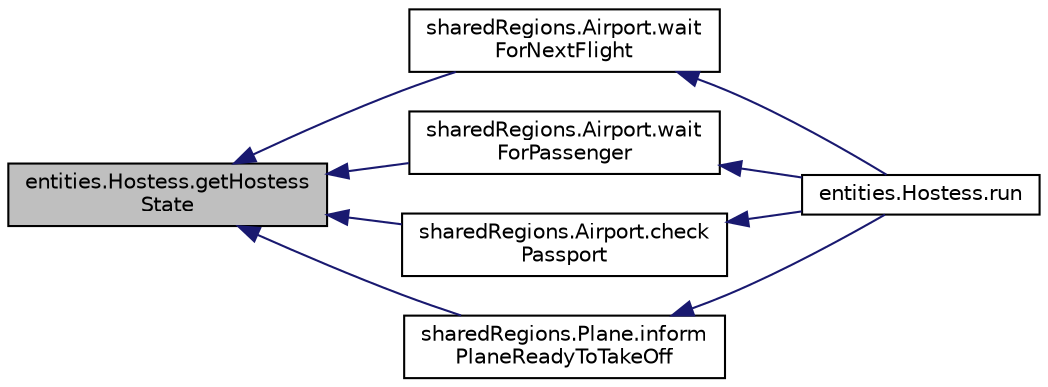 digraph "entities.Hostess.getHostessState"
{
  edge [fontname="Helvetica",fontsize="10",labelfontname="Helvetica",labelfontsize="10"];
  node [fontname="Helvetica",fontsize="10",shape=record];
  rankdir="LR";
  Node3 [label="entities.Hostess.getHostess\lState",height=0.2,width=0.4,color="black", fillcolor="grey75", style="filled", fontcolor="black"];
  Node3 -> Node4 [dir="back",color="midnightblue",fontsize="10",style="solid",fontname="Helvetica"];
  Node4 [label="sharedRegions.Airport.wait\lForNextFlight",height=0.2,width=0.4,color="black", fillcolor="white", style="filled",URL="$classshared_regions_1_1_airport.html#a7ee042433a9a1633605570a11a294ea0"];
  Node4 -> Node5 [dir="back",color="midnightblue",fontsize="10",style="solid",fontname="Helvetica"];
  Node5 [label="entities.Hostess.run",height=0.2,width=0.4,color="black", fillcolor="white", style="filled",URL="$classentities_1_1_hostess.html#a509c1f1c96b0a760860884592c7babd8"];
  Node3 -> Node6 [dir="back",color="midnightblue",fontsize="10",style="solid",fontname="Helvetica"];
  Node6 [label="sharedRegions.Airport.wait\lForPassenger",height=0.2,width=0.4,color="black", fillcolor="white", style="filled",URL="$classshared_regions_1_1_airport.html#af0a8b9670f4f72400f35a790990d96d2"];
  Node6 -> Node5 [dir="back",color="midnightblue",fontsize="10",style="solid",fontname="Helvetica"];
  Node3 -> Node7 [dir="back",color="midnightblue",fontsize="10",style="solid",fontname="Helvetica"];
  Node7 [label="sharedRegions.Airport.check\lPassport",height=0.2,width=0.4,color="black", fillcolor="white", style="filled",URL="$classshared_regions_1_1_airport.html#a1dba750b542f28455a143973bbc877a0"];
  Node7 -> Node5 [dir="back",color="midnightblue",fontsize="10",style="solid",fontname="Helvetica"];
  Node3 -> Node8 [dir="back",color="midnightblue",fontsize="10",style="solid",fontname="Helvetica"];
  Node8 [label="sharedRegions.Plane.inform\lPlaneReadyToTakeOff",height=0.2,width=0.4,color="black", fillcolor="white", style="filled",URL="$classshared_regions_1_1_plane.html#adee39c6d4cc4151349e9b3f9dd9c8f9e"];
  Node8 -> Node5 [dir="back",color="midnightblue",fontsize="10",style="solid",fontname="Helvetica"];
}
